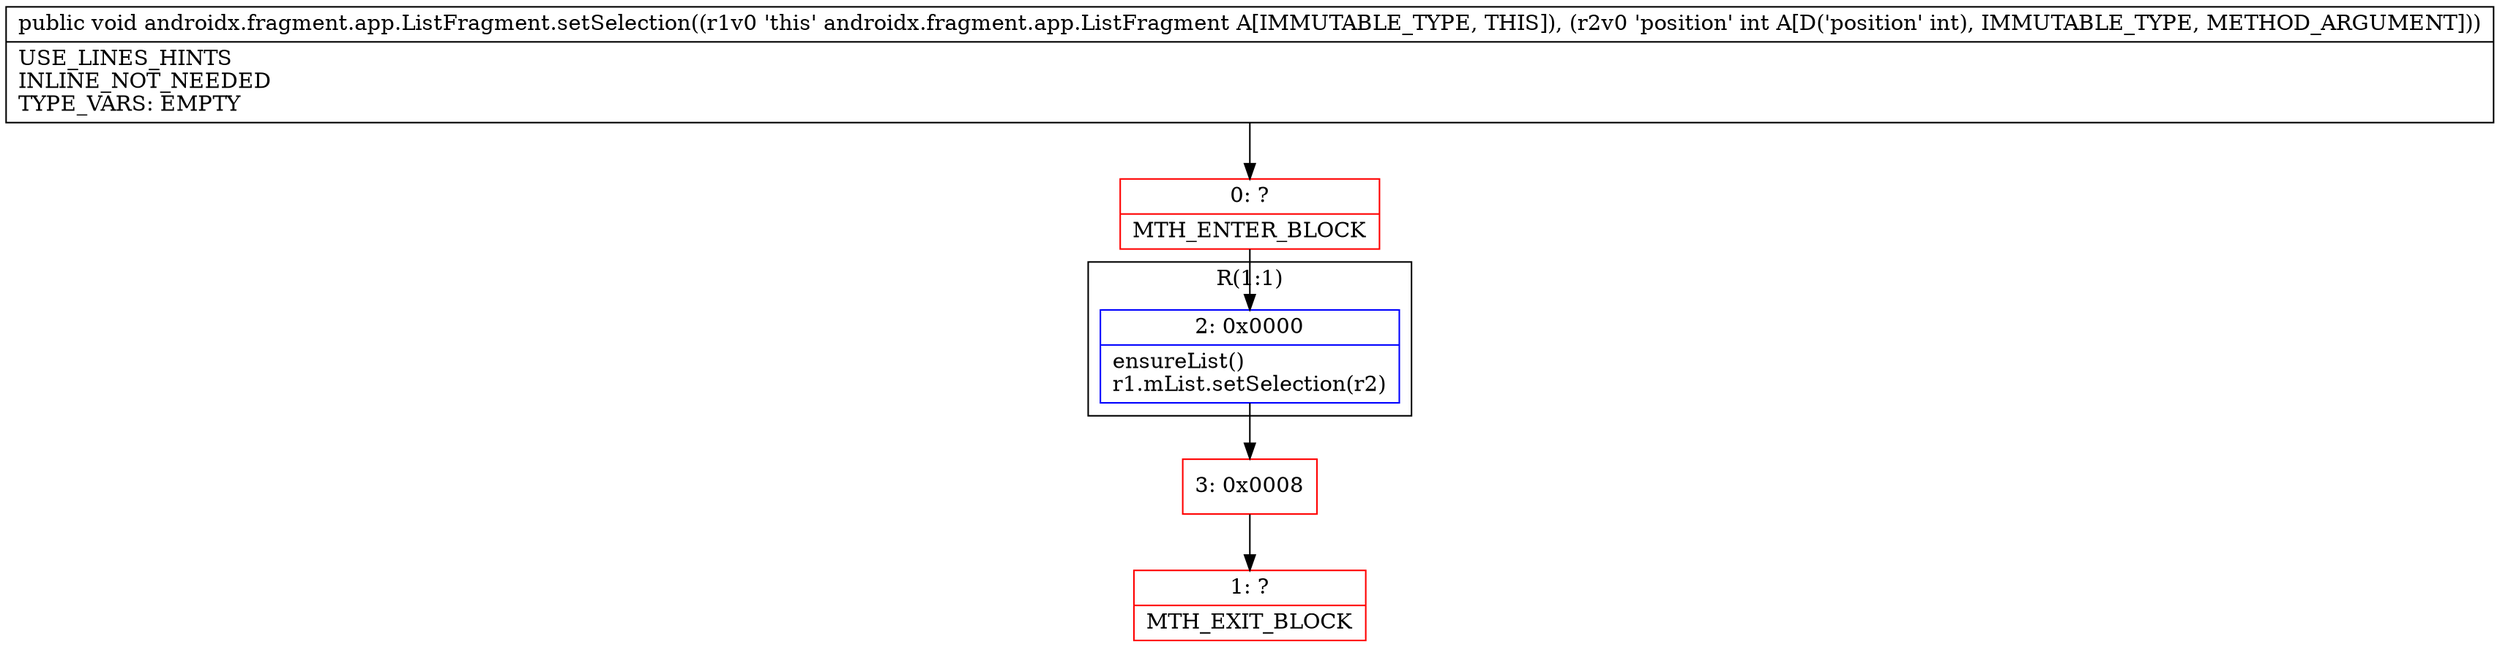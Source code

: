 digraph "CFG forandroidx.fragment.app.ListFragment.setSelection(I)V" {
subgraph cluster_Region_1081184747 {
label = "R(1:1)";
node [shape=record,color=blue];
Node_2 [shape=record,label="{2\:\ 0x0000|ensureList()\lr1.mList.setSelection(r2)\l}"];
}
Node_0 [shape=record,color=red,label="{0\:\ ?|MTH_ENTER_BLOCK\l}"];
Node_3 [shape=record,color=red,label="{3\:\ 0x0008}"];
Node_1 [shape=record,color=red,label="{1\:\ ?|MTH_EXIT_BLOCK\l}"];
MethodNode[shape=record,label="{public void androidx.fragment.app.ListFragment.setSelection((r1v0 'this' androidx.fragment.app.ListFragment A[IMMUTABLE_TYPE, THIS]), (r2v0 'position' int A[D('position' int), IMMUTABLE_TYPE, METHOD_ARGUMENT]))  | USE_LINES_HINTS\lINLINE_NOT_NEEDED\lTYPE_VARS: EMPTY\l}"];
MethodNode -> Node_0;Node_2 -> Node_3;
Node_0 -> Node_2;
Node_3 -> Node_1;
}

